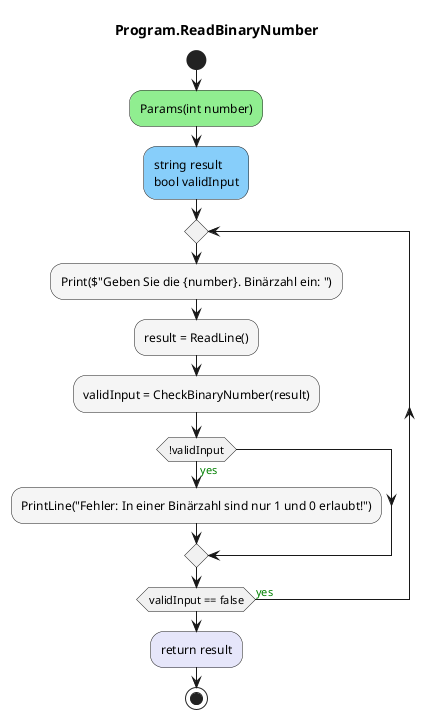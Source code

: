 @startuml Program.ReadBinaryNumber
title Program.ReadBinaryNumber
start
#LightGreen:Params(int number);
#LightSkyBlue:string result
bool validInput;
repeat
        #WhiteSmoke:Print($"Geben Sie die {number}. Binärzahl ein: ");
        #WhiteSmoke:result = ReadLine();
        #WhiteSmoke:validInput = CheckBinaryNumber(result);
        if (!validInput) then (<color:green>yes)
                #WhiteSmoke:PrintLine("Fehler: In einer Binärzahl sind nur 1 und 0 erlaubt!");
        endif
repeat while (validInput == false) is (<color:green>yes)
#Lavender:return result;
stop
@enduml
